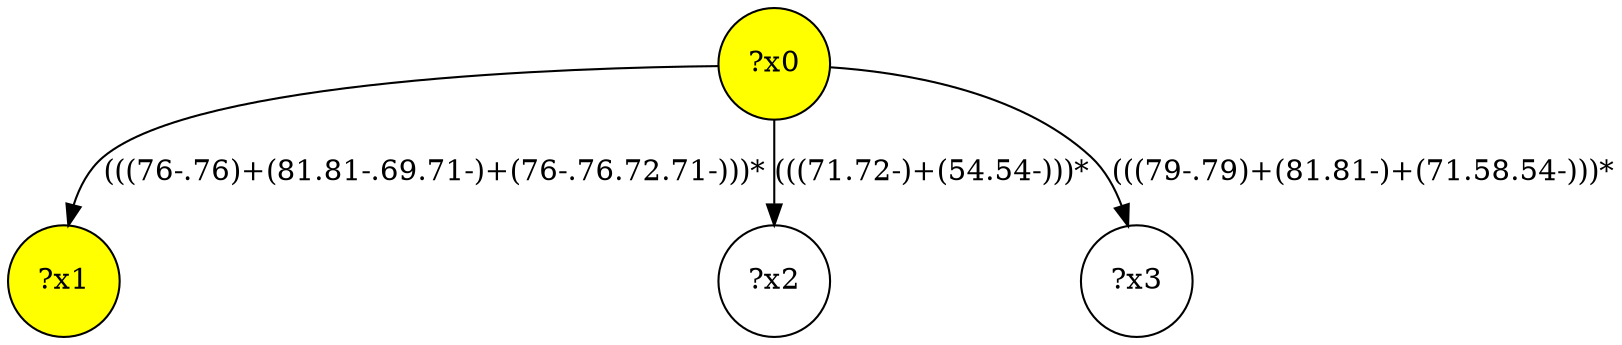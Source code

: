 digraph g {
	x0 [fillcolor="yellow", style="filled," shape=circle, label="?x0"];
	x1 [fillcolor="yellow", style="filled," shape=circle, label="?x1"];
	x0 -> x1 [label="(((76-.76)+(81.81-.69.71-)+(76-.76.72.71-)))*"];
	x2 [shape=circle, label="?x2"];
	x0 -> x2 [label="(((71.72-)+(54.54-)))*"];
	x3 [shape=circle, label="?x3"];
	x0 -> x3 [label="(((79-.79)+(81.81-)+(71.58.54-)))*"];
}
